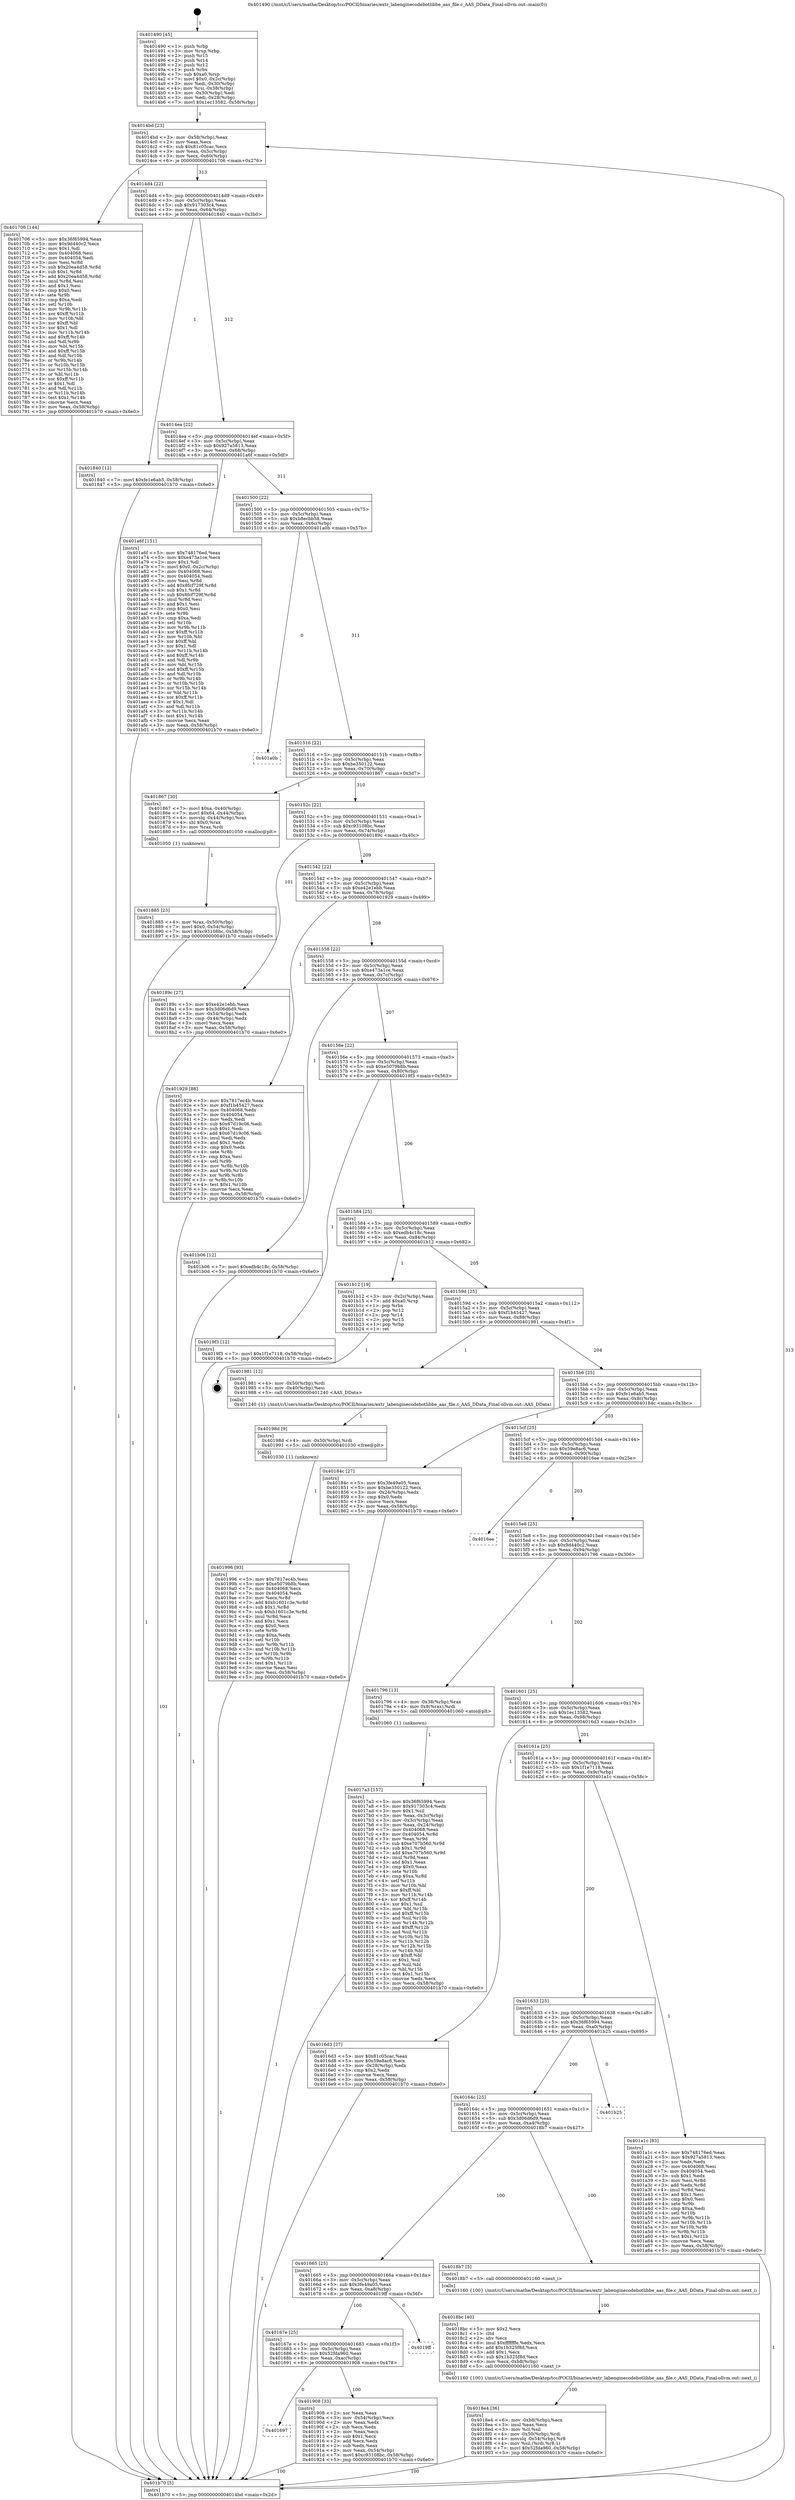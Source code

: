 digraph "0x401490" {
  label = "0x401490 (/mnt/c/Users/mathe/Desktop/tcc/POCII/binaries/extr_labenginecodebotlibbe_aas_file.c_AAS_DData_Final-ollvm.out::main(0))"
  labelloc = "t"
  node[shape=record]

  Entry [label="",width=0.3,height=0.3,shape=circle,fillcolor=black,style=filled]
  "0x4014bd" [label="{
     0x4014bd [23]\l
     | [instrs]\l
     &nbsp;&nbsp;0x4014bd \<+3\>: mov -0x58(%rbp),%eax\l
     &nbsp;&nbsp;0x4014c0 \<+2\>: mov %eax,%ecx\l
     &nbsp;&nbsp;0x4014c2 \<+6\>: sub $0x81c05cac,%ecx\l
     &nbsp;&nbsp;0x4014c8 \<+3\>: mov %eax,-0x5c(%rbp)\l
     &nbsp;&nbsp;0x4014cb \<+3\>: mov %ecx,-0x60(%rbp)\l
     &nbsp;&nbsp;0x4014ce \<+6\>: je 0000000000401706 \<main+0x276\>\l
  }"]
  "0x401706" [label="{
     0x401706 [144]\l
     | [instrs]\l
     &nbsp;&nbsp;0x401706 \<+5\>: mov $0x36f65994,%eax\l
     &nbsp;&nbsp;0x40170b \<+5\>: mov $0x9d440c2,%ecx\l
     &nbsp;&nbsp;0x401710 \<+2\>: mov $0x1,%dl\l
     &nbsp;&nbsp;0x401712 \<+7\>: mov 0x404068,%esi\l
     &nbsp;&nbsp;0x401719 \<+7\>: mov 0x404054,%edi\l
     &nbsp;&nbsp;0x401720 \<+3\>: mov %esi,%r8d\l
     &nbsp;&nbsp;0x401723 \<+7\>: sub $0x20ea4d58,%r8d\l
     &nbsp;&nbsp;0x40172a \<+4\>: sub $0x1,%r8d\l
     &nbsp;&nbsp;0x40172e \<+7\>: add $0x20ea4d58,%r8d\l
     &nbsp;&nbsp;0x401735 \<+4\>: imul %r8d,%esi\l
     &nbsp;&nbsp;0x401739 \<+3\>: and $0x1,%esi\l
     &nbsp;&nbsp;0x40173c \<+3\>: cmp $0x0,%esi\l
     &nbsp;&nbsp;0x40173f \<+4\>: sete %r9b\l
     &nbsp;&nbsp;0x401743 \<+3\>: cmp $0xa,%edi\l
     &nbsp;&nbsp;0x401746 \<+4\>: setl %r10b\l
     &nbsp;&nbsp;0x40174a \<+3\>: mov %r9b,%r11b\l
     &nbsp;&nbsp;0x40174d \<+4\>: xor $0xff,%r11b\l
     &nbsp;&nbsp;0x401751 \<+3\>: mov %r10b,%bl\l
     &nbsp;&nbsp;0x401754 \<+3\>: xor $0xff,%bl\l
     &nbsp;&nbsp;0x401757 \<+3\>: xor $0x1,%dl\l
     &nbsp;&nbsp;0x40175a \<+3\>: mov %r11b,%r14b\l
     &nbsp;&nbsp;0x40175d \<+4\>: and $0xff,%r14b\l
     &nbsp;&nbsp;0x401761 \<+3\>: and %dl,%r9b\l
     &nbsp;&nbsp;0x401764 \<+3\>: mov %bl,%r15b\l
     &nbsp;&nbsp;0x401767 \<+4\>: and $0xff,%r15b\l
     &nbsp;&nbsp;0x40176b \<+3\>: and %dl,%r10b\l
     &nbsp;&nbsp;0x40176e \<+3\>: or %r9b,%r14b\l
     &nbsp;&nbsp;0x401771 \<+3\>: or %r10b,%r15b\l
     &nbsp;&nbsp;0x401774 \<+3\>: xor %r15b,%r14b\l
     &nbsp;&nbsp;0x401777 \<+3\>: or %bl,%r11b\l
     &nbsp;&nbsp;0x40177a \<+4\>: xor $0xff,%r11b\l
     &nbsp;&nbsp;0x40177e \<+3\>: or $0x1,%dl\l
     &nbsp;&nbsp;0x401781 \<+3\>: and %dl,%r11b\l
     &nbsp;&nbsp;0x401784 \<+3\>: or %r11b,%r14b\l
     &nbsp;&nbsp;0x401787 \<+4\>: test $0x1,%r14b\l
     &nbsp;&nbsp;0x40178b \<+3\>: cmovne %ecx,%eax\l
     &nbsp;&nbsp;0x40178e \<+3\>: mov %eax,-0x58(%rbp)\l
     &nbsp;&nbsp;0x401791 \<+5\>: jmp 0000000000401b70 \<main+0x6e0\>\l
  }"]
  "0x4014d4" [label="{
     0x4014d4 [22]\l
     | [instrs]\l
     &nbsp;&nbsp;0x4014d4 \<+5\>: jmp 00000000004014d9 \<main+0x49\>\l
     &nbsp;&nbsp;0x4014d9 \<+3\>: mov -0x5c(%rbp),%eax\l
     &nbsp;&nbsp;0x4014dc \<+5\>: sub $0x917303c4,%eax\l
     &nbsp;&nbsp;0x4014e1 \<+3\>: mov %eax,-0x64(%rbp)\l
     &nbsp;&nbsp;0x4014e4 \<+6\>: je 0000000000401840 \<main+0x3b0\>\l
  }"]
  Exit [label="",width=0.3,height=0.3,shape=circle,fillcolor=black,style=filled,peripheries=2]
  "0x401840" [label="{
     0x401840 [12]\l
     | [instrs]\l
     &nbsp;&nbsp;0x401840 \<+7\>: movl $0xfe1e6ab5,-0x58(%rbp)\l
     &nbsp;&nbsp;0x401847 \<+5\>: jmp 0000000000401b70 \<main+0x6e0\>\l
  }"]
  "0x4014ea" [label="{
     0x4014ea [22]\l
     | [instrs]\l
     &nbsp;&nbsp;0x4014ea \<+5\>: jmp 00000000004014ef \<main+0x5f\>\l
     &nbsp;&nbsp;0x4014ef \<+3\>: mov -0x5c(%rbp),%eax\l
     &nbsp;&nbsp;0x4014f2 \<+5\>: sub $0x927a5813,%eax\l
     &nbsp;&nbsp;0x4014f7 \<+3\>: mov %eax,-0x68(%rbp)\l
     &nbsp;&nbsp;0x4014fa \<+6\>: je 0000000000401a6f \<main+0x5df\>\l
  }"]
  "0x401996" [label="{
     0x401996 [93]\l
     | [instrs]\l
     &nbsp;&nbsp;0x401996 \<+5\>: mov $0x7817ec4b,%esi\l
     &nbsp;&nbsp;0x40199b \<+5\>: mov $0xe5079b8b,%eax\l
     &nbsp;&nbsp;0x4019a0 \<+7\>: mov 0x404068,%ecx\l
     &nbsp;&nbsp;0x4019a7 \<+7\>: mov 0x404054,%edx\l
     &nbsp;&nbsp;0x4019ae \<+3\>: mov %ecx,%r8d\l
     &nbsp;&nbsp;0x4019b1 \<+7\>: add $0xb1601c3e,%r8d\l
     &nbsp;&nbsp;0x4019b8 \<+4\>: sub $0x1,%r8d\l
     &nbsp;&nbsp;0x4019bc \<+7\>: sub $0xb1601c3e,%r8d\l
     &nbsp;&nbsp;0x4019c3 \<+4\>: imul %r8d,%ecx\l
     &nbsp;&nbsp;0x4019c7 \<+3\>: and $0x1,%ecx\l
     &nbsp;&nbsp;0x4019ca \<+3\>: cmp $0x0,%ecx\l
     &nbsp;&nbsp;0x4019cd \<+4\>: sete %r9b\l
     &nbsp;&nbsp;0x4019d1 \<+3\>: cmp $0xa,%edx\l
     &nbsp;&nbsp;0x4019d4 \<+4\>: setl %r10b\l
     &nbsp;&nbsp;0x4019d8 \<+3\>: mov %r9b,%r11b\l
     &nbsp;&nbsp;0x4019db \<+3\>: and %r10b,%r11b\l
     &nbsp;&nbsp;0x4019de \<+3\>: xor %r10b,%r9b\l
     &nbsp;&nbsp;0x4019e1 \<+3\>: or %r9b,%r11b\l
     &nbsp;&nbsp;0x4019e4 \<+4\>: test $0x1,%r11b\l
     &nbsp;&nbsp;0x4019e8 \<+3\>: cmovne %eax,%esi\l
     &nbsp;&nbsp;0x4019eb \<+3\>: mov %esi,-0x58(%rbp)\l
     &nbsp;&nbsp;0x4019ee \<+5\>: jmp 0000000000401b70 \<main+0x6e0\>\l
  }"]
  "0x401a6f" [label="{
     0x401a6f [151]\l
     | [instrs]\l
     &nbsp;&nbsp;0x401a6f \<+5\>: mov $0x748176ed,%eax\l
     &nbsp;&nbsp;0x401a74 \<+5\>: mov $0xe473a1ce,%ecx\l
     &nbsp;&nbsp;0x401a79 \<+2\>: mov $0x1,%dl\l
     &nbsp;&nbsp;0x401a7b \<+7\>: movl $0x0,-0x2c(%rbp)\l
     &nbsp;&nbsp;0x401a82 \<+7\>: mov 0x404068,%esi\l
     &nbsp;&nbsp;0x401a89 \<+7\>: mov 0x404054,%edi\l
     &nbsp;&nbsp;0x401a90 \<+3\>: mov %esi,%r8d\l
     &nbsp;&nbsp;0x401a93 \<+7\>: add $0x8fcf729f,%r8d\l
     &nbsp;&nbsp;0x401a9a \<+4\>: sub $0x1,%r8d\l
     &nbsp;&nbsp;0x401a9e \<+7\>: sub $0x8fcf729f,%r8d\l
     &nbsp;&nbsp;0x401aa5 \<+4\>: imul %r8d,%esi\l
     &nbsp;&nbsp;0x401aa9 \<+3\>: and $0x1,%esi\l
     &nbsp;&nbsp;0x401aac \<+3\>: cmp $0x0,%esi\l
     &nbsp;&nbsp;0x401aaf \<+4\>: sete %r9b\l
     &nbsp;&nbsp;0x401ab3 \<+3\>: cmp $0xa,%edi\l
     &nbsp;&nbsp;0x401ab6 \<+4\>: setl %r10b\l
     &nbsp;&nbsp;0x401aba \<+3\>: mov %r9b,%r11b\l
     &nbsp;&nbsp;0x401abd \<+4\>: xor $0xff,%r11b\l
     &nbsp;&nbsp;0x401ac1 \<+3\>: mov %r10b,%bl\l
     &nbsp;&nbsp;0x401ac4 \<+3\>: xor $0xff,%bl\l
     &nbsp;&nbsp;0x401ac7 \<+3\>: xor $0x1,%dl\l
     &nbsp;&nbsp;0x401aca \<+3\>: mov %r11b,%r14b\l
     &nbsp;&nbsp;0x401acd \<+4\>: and $0xff,%r14b\l
     &nbsp;&nbsp;0x401ad1 \<+3\>: and %dl,%r9b\l
     &nbsp;&nbsp;0x401ad4 \<+3\>: mov %bl,%r15b\l
     &nbsp;&nbsp;0x401ad7 \<+4\>: and $0xff,%r15b\l
     &nbsp;&nbsp;0x401adb \<+3\>: and %dl,%r10b\l
     &nbsp;&nbsp;0x401ade \<+3\>: or %r9b,%r14b\l
     &nbsp;&nbsp;0x401ae1 \<+3\>: or %r10b,%r15b\l
     &nbsp;&nbsp;0x401ae4 \<+3\>: xor %r15b,%r14b\l
     &nbsp;&nbsp;0x401ae7 \<+3\>: or %bl,%r11b\l
     &nbsp;&nbsp;0x401aea \<+4\>: xor $0xff,%r11b\l
     &nbsp;&nbsp;0x401aee \<+3\>: or $0x1,%dl\l
     &nbsp;&nbsp;0x401af1 \<+3\>: and %dl,%r11b\l
     &nbsp;&nbsp;0x401af4 \<+3\>: or %r11b,%r14b\l
     &nbsp;&nbsp;0x401af7 \<+4\>: test $0x1,%r14b\l
     &nbsp;&nbsp;0x401afb \<+3\>: cmovne %ecx,%eax\l
     &nbsp;&nbsp;0x401afe \<+3\>: mov %eax,-0x58(%rbp)\l
     &nbsp;&nbsp;0x401b01 \<+5\>: jmp 0000000000401b70 \<main+0x6e0\>\l
  }"]
  "0x401500" [label="{
     0x401500 [22]\l
     | [instrs]\l
     &nbsp;&nbsp;0x401500 \<+5\>: jmp 0000000000401505 \<main+0x75\>\l
     &nbsp;&nbsp;0x401505 \<+3\>: mov -0x5c(%rbp),%eax\l
     &nbsp;&nbsp;0x401508 \<+5\>: sub $0xb8ecbb58,%eax\l
     &nbsp;&nbsp;0x40150d \<+3\>: mov %eax,-0x6c(%rbp)\l
     &nbsp;&nbsp;0x401510 \<+6\>: je 0000000000401a0b \<main+0x57b\>\l
  }"]
  "0x40198d" [label="{
     0x40198d [9]\l
     | [instrs]\l
     &nbsp;&nbsp;0x40198d \<+4\>: mov -0x50(%rbp),%rdi\l
     &nbsp;&nbsp;0x401991 \<+5\>: call 0000000000401030 \<free@plt\>\l
     | [calls]\l
     &nbsp;&nbsp;0x401030 \{1\} (unknown)\l
  }"]
  "0x401a0b" [label="{
     0x401a0b\l
  }", style=dashed]
  "0x401516" [label="{
     0x401516 [22]\l
     | [instrs]\l
     &nbsp;&nbsp;0x401516 \<+5\>: jmp 000000000040151b \<main+0x8b\>\l
     &nbsp;&nbsp;0x40151b \<+3\>: mov -0x5c(%rbp),%eax\l
     &nbsp;&nbsp;0x40151e \<+5\>: sub $0xbe350122,%eax\l
     &nbsp;&nbsp;0x401523 \<+3\>: mov %eax,-0x70(%rbp)\l
     &nbsp;&nbsp;0x401526 \<+6\>: je 0000000000401867 \<main+0x3d7\>\l
  }"]
  "0x401697" [label="{
     0x401697\l
  }", style=dashed]
  "0x401867" [label="{
     0x401867 [30]\l
     | [instrs]\l
     &nbsp;&nbsp;0x401867 \<+7\>: movl $0xa,-0x40(%rbp)\l
     &nbsp;&nbsp;0x40186e \<+7\>: movl $0x64,-0x44(%rbp)\l
     &nbsp;&nbsp;0x401875 \<+4\>: movslq -0x44(%rbp),%rax\l
     &nbsp;&nbsp;0x401879 \<+4\>: shl $0x0,%rax\l
     &nbsp;&nbsp;0x40187d \<+3\>: mov %rax,%rdi\l
     &nbsp;&nbsp;0x401880 \<+5\>: call 0000000000401050 \<malloc@plt\>\l
     | [calls]\l
     &nbsp;&nbsp;0x401050 \{1\} (unknown)\l
  }"]
  "0x40152c" [label="{
     0x40152c [22]\l
     | [instrs]\l
     &nbsp;&nbsp;0x40152c \<+5\>: jmp 0000000000401531 \<main+0xa1\>\l
     &nbsp;&nbsp;0x401531 \<+3\>: mov -0x5c(%rbp),%eax\l
     &nbsp;&nbsp;0x401534 \<+5\>: sub $0xc93108bc,%eax\l
     &nbsp;&nbsp;0x401539 \<+3\>: mov %eax,-0x74(%rbp)\l
     &nbsp;&nbsp;0x40153c \<+6\>: je 000000000040189c \<main+0x40c\>\l
  }"]
  "0x401908" [label="{
     0x401908 [33]\l
     | [instrs]\l
     &nbsp;&nbsp;0x401908 \<+2\>: xor %eax,%eax\l
     &nbsp;&nbsp;0x40190a \<+3\>: mov -0x54(%rbp),%ecx\l
     &nbsp;&nbsp;0x40190d \<+2\>: mov %eax,%edx\l
     &nbsp;&nbsp;0x40190f \<+2\>: sub %ecx,%edx\l
     &nbsp;&nbsp;0x401911 \<+2\>: mov %eax,%ecx\l
     &nbsp;&nbsp;0x401913 \<+3\>: sub $0x1,%ecx\l
     &nbsp;&nbsp;0x401916 \<+2\>: add %ecx,%edx\l
     &nbsp;&nbsp;0x401918 \<+2\>: sub %edx,%eax\l
     &nbsp;&nbsp;0x40191a \<+3\>: mov %eax,-0x54(%rbp)\l
     &nbsp;&nbsp;0x40191d \<+7\>: movl $0xc93108bc,-0x58(%rbp)\l
     &nbsp;&nbsp;0x401924 \<+5\>: jmp 0000000000401b70 \<main+0x6e0\>\l
  }"]
  "0x40189c" [label="{
     0x40189c [27]\l
     | [instrs]\l
     &nbsp;&nbsp;0x40189c \<+5\>: mov $0xe42e1ebb,%eax\l
     &nbsp;&nbsp;0x4018a1 \<+5\>: mov $0x3d06d6d9,%ecx\l
     &nbsp;&nbsp;0x4018a6 \<+3\>: mov -0x54(%rbp),%edx\l
     &nbsp;&nbsp;0x4018a9 \<+3\>: cmp -0x44(%rbp),%edx\l
     &nbsp;&nbsp;0x4018ac \<+3\>: cmovl %ecx,%eax\l
     &nbsp;&nbsp;0x4018af \<+3\>: mov %eax,-0x58(%rbp)\l
     &nbsp;&nbsp;0x4018b2 \<+5\>: jmp 0000000000401b70 \<main+0x6e0\>\l
  }"]
  "0x401542" [label="{
     0x401542 [22]\l
     | [instrs]\l
     &nbsp;&nbsp;0x401542 \<+5\>: jmp 0000000000401547 \<main+0xb7\>\l
     &nbsp;&nbsp;0x401547 \<+3\>: mov -0x5c(%rbp),%eax\l
     &nbsp;&nbsp;0x40154a \<+5\>: sub $0xe42e1ebb,%eax\l
     &nbsp;&nbsp;0x40154f \<+3\>: mov %eax,-0x78(%rbp)\l
     &nbsp;&nbsp;0x401552 \<+6\>: je 0000000000401929 \<main+0x499\>\l
  }"]
  "0x40167e" [label="{
     0x40167e [25]\l
     | [instrs]\l
     &nbsp;&nbsp;0x40167e \<+5\>: jmp 0000000000401683 \<main+0x1f3\>\l
     &nbsp;&nbsp;0x401683 \<+3\>: mov -0x5c(%rbp),%eax\l
     &nbsp;&nbsp;0x401686 \<+5\>: sub $0x52fda960,%eax\l
     &nbsp;&nbsp;0x40168b \<+6\>: mov %eax,-0xac(%rbp)\l
     &nbsp;&nbsp;0x401691 \<+6\>: je 0000000000401908 \<main+0x478\>\l
  }"]
  "0x401929" [label="{
     0x401929 [88]\l
     | [instrs]\l
     &nbsp;&nbsp;0x401929 \<+5\>: mov $0x7817ec4b,%eax\l
     &nbsp;&nbsp;0x40192e \<+5\>: mov $0xf1b45427,%ecx\l
     &nbsp;&nbsp;0x401933 \<+7\>: mov 0x404068,%edx\l
     &nbsp;&nbsp;0x40193a \<+7\>: mov 0x404054,%esi\l
     &nbsp;&nbsp;0x401941 \<+2\>: mov %edx,%edi\l
     &nbsp;&nbsp;0x401943 \<+6\>: sub $0x67d19c06,%edi\l
     &nbsp;&nbsp;0x401949 \<+3\>: sub $0x1,%edi\l
     &nbsp;&nbsp;0x40194c \<+6\>: add $0x67d19c06,%edi\l
     &nbsp;&nbsp;0x401952 \<+3\>: imul %edi,%edx\l
     &nbsp;&nbsp;0x401955 \<+3\>: and $0x1,%edx\l
     &nbsp;&nbsp;0x401958 \<+3\>: cmp $0x0,%edx\l
     &nbsp;&nbsp;0x40195b \<+4\>: sete %r8b\l
     &nbsp;&nbsp;0x40195f \<+3\>: cmp $0xa,%esi\l
     &nbsp;&nbsp;0x401962 \<+4\>: setl %r9b\l
     &nbsp;&nbsp;0x401966 \<+3\>: mov %r8b,%r10b\l
     &nbsp;&nbsp;0x401969 \<+3\>: and %r9b,%r10b\l
     &nbsp;&nbsp;0x40196c \<+3\>: xor %r9b,%r8b\l
     &nbsp;&nbsp;0x40196f \<+3\>: or %r8b,%r10b\l
     &nbsp;&nbsp;0x401972 \<+4\>: test $0x1,%r10b\l
     &nbsp;&nbsp;0x401976 \<+3\>: cmovne %ecx,%eax\l
     &nbsp;&nbsp;0x401979 \<+3\>: mov %eax,-0x58(%rbp)\l
     &nbsp;&nbsp;0x40197c \<+5\>: jmp 0000000000401b70 \<main+0x6e0\>\l
  }"]
  "0x401558" [label="{
     0x401558 [22]\l
     | [instrs]\l
     &nbsp;&nbsp;0x401558 \<+5\>: jmp 000000000040155d \<main+0xcd\>\l
     &nbsp;&nbsp;0x40155d \<+3\>: mov -0x5c(%rbp),%eax\l
     &nbsp;&nbsp;0x401560 \<+5\>: sub $0xe473a1ce,%eax\l
     &nbsp;&nbsp;0x401565 \<+3\>: mov %eax,-0x7c(%rbp)\l
     &nbsp;&nbsp;0x401568 \<+6\>: je 0000000000401b06 \<main+0x676\>\l
  }"]
  "0x4019ff" [label="{
     0x4019ff\l
  }", style=dashed]
  "0x401b06" [label="{
     0x401b06 [12]\l
     | [instrs]\l
     &nbsp;&nbsp;0x401b06 \<+7\>: movl $0xedb4c18c,-0x58(%rbp)\l
     &nbsp;&nbsp;0x401b0d \<+5\>: jmp 0000000000401b70 \<main+0x6e0\>\l
  }"]
  "0x40156e" [label="{
     0x40156e [22]\l
     | [instrs]\l
     &nbsp;&nbsp;0x40156e \<+5\>: jmp 0000000000401573 \<main+0xe3\>\l
     &nbsp;&nbsp;0x401573 \<+3\>: mov -0x5c(%rbp),%eax\l
     &nbsp;&nbsp;0x401576 \<+5\>: sub $0xe5079b8b,%eax\l
     &nbsp;&nbsp;0x40157b \<+3\>: mov %eax,-0x80(%rbp)\l
     &nbsp;&nbsp;0x40157e \<+6\>: je 00000000004019f3 \<main+0x563\>\l
  }"]
  "0x4018e4" [label="{
     0x4018e4 [36]\l
     | [instrs]\l
     &nbsp;&nbsp;0x4018e4 \<+6\>: mov -0xb8(%rbp),%ecx\l
     &nbsp;&nbsp;0x4018ea \<+3\>: imul %eax,%ecx\l
     &nbsp;&nbsp;0x4018ed \<+3\>: mov %cl,%sil\l
     &nbsp;&nbsp;0x4018f0 \<+4\>: mov -0x50(%rbp),%rdi\l
     &nbsp;&nbsp;0x4018f4 \<+4\>: movslq -0x54(%rbp),%r8\l
     &nbsp;&nbsp;0x4018f8 \<+4\>: mov %sil,(%rdi,%r8,1)\l
     &nbsp;&nbsp;0x4018fc \<+7\>: movl $0x52fda960,-0x58(%rbp)\l
     &nbsp;&nbsp;0x401903 \<+5\>: jmp 0000000000401b70 \<main+0x6e0\>\l
  }"]
  "0x4019f3" [label="{
     0x4019f3 [12]\l
     | [instrs]\l
     &nbsp;&nbsp;0x4019f3 \<+7\>: movl $0x1f1e7118,-0x58(%rbp)\l
     &nbsp;&nbsp;0x4019fa \<+5\>: jmp 0000000000401b70 \<main+0x6e0\>\l
  }"]
  "0x401584" [label="{
     0x401584 [25]\l
     | [instrs]\l
     &nbsp;&nbsp;0x401584 \<+5\>: jmp 0000000000401589 \<main+0xf9\>\l
     &nbsp;&nbsp;0x401589 \<+3\>: mov -0x5c(%rbp),%eax\l
     &nbsp;&nbsp;0x40158c \<+5\>: sub $0xedb4c18c,%eax\l
     &nbsp;&nbsp;0x401591 \<+6\>: mov %eax,-0x84(%rbp)\l
     &nbsp;&nbsp;0x401597 \<+6\>: je 0000000000401b12 \<main+0x682\>\l
  }"]
  "0x4018bc" [label="{
     0x4018bc [40]\l
     | [instrs]\l
     &nbsp;&nbsp;0x4018bc \<+5\>: mov $0x2,%ecx\l
     &nbsp;&nbsp;0x4018c1 \<+1\>: cltd\l
     &nbsp;&nbsp;0x4018c2 \<+2\>: idiv %ecx\l
     &nbsp;&nbsp;0x4018c4 \<+6\>: imul $0xfffffffe,%edx,%ecx\l
     &nbsp;&nbsp;0x4018ca \<+6\>: add $0x1b325f8d,%ecx\l
     &nbsp;&nbsp;0x4018d0 \<+3\>: add $0x1,%ecx\l
     &nbsp;&nbsp;0x4018d3 \<+6\>: sub $0x1b325f8d,%ecx\l
     &nbsp;&nbsp;0x4018d9 \<+6\>: mov %ecx,-0xb8(%rbp)\l
     &nbsp;&nbsp;0x4018df \<+5\>: call 0000000000401160 \<next_i\>\l
     | [calls]\l
     &nbsp;&nbsp;0x401160 \{100\} (/mnt/c/Users/mathe/Desktop/tcc/POCII/binaries/extr_labenginecodebotlibbe_aas_file.c_AAS_DData_Final-ollvm.out::next_i)\l
  }"]
  "0x401b12" [label="{
     0x401b12 [19]\l
     | [instrs]\l
     &nbsp;&nbsp;0x401b12 \<+3\>: mov -0x2c(%rbp),%eax\l
     &nbsp;&nbsp;0x401b15 \<+7\>: add $0xa0,%rsp\l
     &nbsp;&nbsp;0x401b1c \<+1\>: pop %rbx\l
     &nbsp;&nbsp;0x401b1d \<+2\>: pop %r12\l
     &nbsp;&nbsp;0x401b1f \<+2\>: pop %r14\l
     &nbsp;&nbsp;0x401b21 \<+2\>: pop %r15\l
     &nbsp;&nbsp;0x401b23 \<+1\>: pop %rbp\l
     &nbsp;&nbsp;0x401b24 \<+1\>: ret\l
  }"]
  "0x40159d" [label="{
     0x40159d [25]\l
     | [instrs]\l
     &nbsp;&nbsp;0x40159d \<+5\>: jmp 00000000004015a2 \<main+0x112\>\l
     &nbsp;&nbsp;0x4015a2 \<+3\>: mov -0x5c(%rbp),%eax\l
     &nbsp;&nbsp;0x4015a5 \<+5\>: sub $0xf1b45427,%eax\l
     &nbsp;&nbsp;0x4015aa \<+6\>: mov %eax,-0x88(%rbp)\l
     &nbsp;&nbsp;0x4015b0 \<+6\>: je 0000000000401981 \<main+0x4f1\>\l
  }"]
  "0x401665" [label="{
     0x401665 [25]\l
     | [instrs]\l
     &nbsp;&nbsp;0x401665 \<+5\>: jmp 000000000040166a \<main+0x1da\>\l
     &nbsp;&nbsp;0x40166a \<+3\>: mov -0x5c(%rbp),%eax\l
     &nbsp;&nbsp;0x40166d \<+5\>: sub $0x3fe49a05,%eax\l
     &nbsp;&nbsp;0x401672 \<+6\>: mov %eax,-0xa8(%rbp)\l
     &nbsp;&nbsp;0x401678 \<+6\>: je 00000000004019ff \<main+0x56f\>\l
  }"]
  "0x401981" [label="{
     0x401981 [12]\l
     | [instrs]\l
     &nbsp;&nbsp;0x401981 \<+4\>: mov -0x50(%rbp),%rdi\l
     &nbsp;&nbsp;0x401985 \<+3\>: mov -0x40(%rbp),%esi\l
     &nbsp;&nbsp;0x401988 \<+5\>: call 0000000000401240 \<AAS_DData\>\l
     | [calls]\l
     &nbsp;&nbsp;0x401240 \{1\} (/mnt/c/Users/mathe/Desktop/tcc/POCII/binaries/extr_labenginecodebotlibbe_aas_file.c_AAS_DData_Final-ollvm.out::AAS_DData)\l
  }"]
  "0x4015b6" [label="{
     0x4015b6 [25]\l
     | [instrs]\l
     &nbsp;&nbsp;0x4015b6 \<+5\>: jmp 00000000004015bb \<main+0x12b\>\l
     &nbsp;&nbsp;0x4015bb \<+3\>: mov -0x5c(%rbp),%eax\l
     &nbsp;&nbsp;0x4015be \<+5\>: sub $0xfe1e6ab5,%eax\l
     &nbsp;&nbsp;0x4015c3 \<+6\>: mov %eax,-0x8c(%rbp)\l
     &nbsp;&nbsp;0x4015c9 \<+6\>: je 000000000040184c \<main+0x3bc\>\l
  }"]
  "0x4018b7" [label="{
     0x4018b7 [5]\l
     | [instrs]\l
     &nbsp;&nbsp;0x4018b7 \<+5\>: call 0000000000401160 \<next_i\>\l
     | [calls]\l
     &nbsp;&nbsp;0x401160 \{100\} (/mnt/c/Users/mathe/Desktop/tcc/POCII/binaries/extr_labenginecodebotlibbe_aas_file.c_AAS_DData_Final-ollvm.out::next_i)\l
  }"]
  "0x40184c" [label="{
     0x40184c [27]\l
     | [instrs]\l
     &nbsp;&nbsp;0x40184c \<+5\>: mov $0x3fe49a05,%eax\l
     &nbsp;&nbsp;0x401851 \<+5\>: mov $0xbe350122,%ecx\l
     &nbsp;&nbsp;0x401856 \<+3\>: mov -0x24(%rbp),%edx\l
     &nbsp;&nbsp;0x401859 \<+3\>: cmp $0x0,%edx\l
     &nbsp;&nbsp;0x40185c \<+3\>: cmove %ecx,%eax\l
     &nbsp;&nbsp;0x40185f \<+3\>: mov %eax,-0x58(%rbp)\l
     &nbsp;&nbsp;0x401862 \<+5\>: jmp 0000000000401b70 \<main+0x6e0\>\l
  }"]
  "0x4015cf" [label="{
     0x4015cf [25]\l
     | [instrs]\l
     &nbsp;&nbsp;0x4015cf \<+5\>: jmp 00000000004015d4 \<main+0x144\>\l
     &nbsp;&nbsp;0x4015d4 \<+3\>: mov -0x5c(%rbp),%eax\l
     &nbsp;&nbsp;0x4015d7 \<+5\>: sub $0x59e8ac6,%eax\l
     &nbsp;&nbsp;0x4015dc \<+6\>: mov %eax,-0x90(%rbp)\l
     &nbsp;&nbsp;0x4015e2 \<+6\>: je 00000000004016ee \<main+0x25e\>\l
  }"]
  "0x40164c" [label="{
     0x40164c [25]\l
     | [instrs]\l
     &nbsp;&nbsp;0x40164c \<+5\>: jmp 0000000000401651 \<main+0x1c1\>\l
     &nbsp;&nbsp;0x401651 \<+3\>: mov -0x5c(%rbp),%eax\l
     &nbsp;&nbsp;0x401654 \<+5\>: sub $0x3d06d6d9,%eax\l
     &nbsp;&nbsp;0x401659 \<+6\>: mov %eax,-0xa4(%rbp)\l
     &nbsp;&nbsp;0x40165f \<+6\>: je 00000000004018b7 \<main+0x427\>\l
  }"]
  "0x4016ee" [label="{
     0x4016ee\l
  }", style=dashed]
  "0x4015e8" [label="{
     0x4015e8 [25]\l
     | [instrs]\l
     &nbsp;&nbsp;0x4015e8 \<+5\>: jmp 00000000004015ed \<main+0x15d\>\l
     &nbsp;&nbsp;0x4015ed \<+3\>: mov -0x5c(%rbp),%eax\l
     &nbsp;&nbsp;0x4015f0 \<+5\>: sub $0x9d440c2,%eax\l
     &nbsp;&nbsp;0x4015f5 \<+6\>: mov %eax,-0x94(%rbp)\l
     &nbsp;&nbsp;0x4015fb \<+6\>: je 0000000000401796 \<main+0x306\>\l
  }"]
  "0x401b25" [label="{
     0x401b25\l
  }", style=dashed]
  "0x401796" [label="{
     0x401796 [13]\l
     | [instrs]\l
     &nbsp;&nbsp;0x401796 \<+4\>: mov -0x38(%rbp),%rax\l
     &nbsp;&nbsp;0x40179a \<+4\>: mov 0x8(%rax),%rdi\l
     &nbsp;&nbsp;0x40179e \<+5\>: call 0000000000401060 \<atoi@plt\>\l
     | [calls]\l
     &nbsp;&nbsp;0x401060 \{1\} (unknown)\l
  }"]
  "0x401601" [label="{
     0x401601 [25]\l
     | [instrs]\l
     &nbsp;&nbsp;0x401601 \<+5\>: jmp 0000000000401606 \<main+0x176\>\l
     &nbsp;&nbsp;0x401606 \<+3\>: mov -0x5c(%rbp),%eax\l
     &nbsp;&nbsp;0x401609 \<+5\>: sub $0x1ec13582,%eax\l
     &nbsp;&nbsp;0x40160e \<+6\>: mov %eax,-0x98(%rbp)\l
     &nbsp;&nbsp;0x401614 \<+6\>: je 00000000004016d3 \<main+0x243\>\l
  }"]
  "0x401633" [label="{
     0x401633 [25]\l
     | [instrs]\l
     &nbsp;&nbsp;0x401633 \<+5\>: jmp 0000000000401638 \<main+0x1a8\>\l
     &nbsp;&nbsp;0x401638 \<+3\>: mov -0x5c(%rbp),%eax\l
     &nbsp;&nbsp;0x40163b \<+5\>: sub $0x36f65994,%eax\l
     &nbsp;&nbsp;0x401640 \<+6\>: mov %eax,-0xa0(%rbp)\l
     &nbsp;&nbsp;0x401646 \<+6\>: je 0000000000401b25 \<main+0x695\>\l
  }"]
  "0x4016d3" [label="{
     0x4016d3 [27]\l
     | [instrs]\l
     &nbsp;&nbsp;0x4016d3 \<+5\>: mov $0x81c05cac,%eax\l
     &nbsp;&nbsp;0x4016d8 \<+5\>: mov $0x59e8ac6,%ecx\l
     &nbsp;&nbsp;0x4016dd \<+3\>: mov -0x28(%rbp),%edx\l
     &nbsp;&nbsp;0x4016e0 \<+3\>: cmp $0x2,%edx\l
     &nbsp;&nbsp;0x4016e3 \<+3\>: cmovne %ecx,%eax\l
     &nbsp;&nbsp;0x4016e6 \<+3\>: mov %eax,-0x58(%rbp)\l
     &nbsp;&nbsp;0x4016e9 \<+5\>: jmp 0000000000401b70 \<main+0x6e0\>\l
  }"]
  "0x40161a" [label="{
     0x40161a [25]\l
     | [instrs]\l
     &nbsp;&nbsp;0x40161a \<+5\>: jmp 000000000040161f \<main+0x18f\>\l
     &nbsp;&nbsp;0x40161f \<+3\>: mov -0x5c(%rbp),%eax\l
     &nbsp;&nbsp;0x401622 \<+5\>: sub $0x1f1e7118,%eax\l
     &nbsp;&nbsp;0x401627 \<+6\>: mov %eax,-0x9c(%rbp)\l
     &nbsp;&nbsp;0x40162d \<+6\>: je 0000000000401a1c \<main+0x58c\>\l
  }"]
  "0x401b70" [label="{
     0x401b70 [5]\l
     | [instrs]\l
     &nbsp;&nbsp;0x401b70 \<+5\>: jmp 00000000004014bd \<main+0x2d\>\l
  }"]
  "0x401490" [label="{
     0x401490 [45]\l
     | [instrs]\l
     &nbsp;&nbsp;0x401490 \<+1\>: push %rbp\l
     &nbsp;&nbsp;0x401491 \<+3\>: mov %rsp,%rbp\l
     &nbsp;&nbsp;0x401494 \<+2\>: push %r15\l
     &nbsp;&nbsp;0x401496 \<+2\>: push %r14\l
     &nbsp;&nbsp;0x401498 \<+2\>: push %r12\l
     &nbsp;&nbsp;0x40149a \<+1\>: push %rbx\l
     &nbsp;&nbsp;0x40149b \<+7\>: sub $0xa0,%rsp\l
     &nbsp;&nbsp;0x4014a2 \<+7\>: movl $0x0,-0x2c(%rbp)\l
     &nbsp;&nbsp;0x4014a9 \<+3\>: mov %edi,-0x30(%rbp)\l
     &nbsp;&nbsp;0x4014ac \<+4\>: mov %rsi,-0x38(%rbp)\l
     &nbsp;&nbsp;0x4014b0 \<+3\>: mov -0x30(%rbp),%edi\l
     &nbsp;&nbsp;0x4014b3 \<+3\>: mov %edi,-0x28(%rbp)\l
     &nbsp;&nbsp;0x4014b6 \<+7\>: movl $0x1ec13582,-0x58(%rbp)\l
  }"]
  "0x4017a3" [label="{
     0x4017a3 [157]\l
     | [instrs]\l
     &nbsp;&nbsp;0x4017a3 \<+5\>: mov $0x36f65994,%ecx\l
     &nbsp;&nbsp;0x4017a8 \<+5\>: mov $0x917303c4,%edx\l
     &nbsp;&nbsp;0x4017ad \<+3\>: mov $0x1,%sil\l
     &nbsp;&nbsp;0x4017b0 \<+3\>: mov %eax,-0x3c(%rbp)\l
     &nbsp;&nbsp;0x4017b3 \<+3\>: mov -0x3c(%rbp),%eax\l
     &nbsp;&nbsp;0x4017b6 \<+3\>: mov %eax,-0x24(%rbp)\l
     &nbsp;&nbsp;0x4017b9 \<+7\>: mov 0x404068,%eax\l
     &nbsp;&nbsp;0x4017c0 \<+8\>: mov 0x404054,%r8d\l
     &nbsp;&nbsp;0x4017c8 \<+3\>: mov %eax,%r9d\l
     &nbsp;&nbsp;0x4017cb \<+7\>: sub $0xe707b560,%r9d\l
     &nbsp;&nbsp;0x4017d2 \<+4\>: sub $0x1,%r9d\l
     &nbsp;&nbsp;0x4017d6 \<+7\>: add $0xe707b560,%r9d\l
     &nbsp;&nbsp;0x4017dd \<+4\>: imul %r9d,%eax\l
     &nbsp;&nbsp;0x4017e1 \<+3\>: and $0x1,%eax\l
     &nbsp;&nbsp;0x4017e4 \<+3\>: cmp $0x0,%eax\l
     &nbsp;&nbsp;0x4017e7 \<+4\>: sete %r10b\l
     &nbsp;&nbsp;0x4017eb \<+4\>: cmp $0xa,%r8d\l
     &nbsp;&nbsp;0x4017ef \<+4\>: setl %r11b\l
     &nbsp;&nbsp;0x4017f3 \<+3\>: mov %r10b,%bl\l
     &nbsp;&nbsp;0x4017f6 \<+3\>: xor $0xff,%bl\l
     &nbsp;&nbsp;0x4017f9 \<+3\>: mov %r11b,%r14b\l
     &nbsp;&nbsp;0x4017fc \<+4\>: xor $0xff,%r14b\l
     &nbsp;&nbsp;0x401800 \<+4\>: xor $0x1,%sil\l
     &nbsp;&nbsp;0x401804 \<+3\>: mov %bl,%r15b\l
     &nbsp;&nbsp;0x401807 \<+4\>: and $0xff,%r15b\l
     &nbsp;&nbsp;0x40180b \<+3\>: and %sil,%r10b\l
     &nbsp;&nbsp;0x40180e \<+3\>: mov %r14b,%r12b\l
     &nbsp;&nbsp;0x401811 \<+4\>: and $0xff,%r12b\l
     &nbsp;&nbsp;0x401815 \<+3\>: and %sil,%r11b\l
     &nbsp;&nbsp;0x401818 \<+3\>: or %r10b,%r15b\l
     &nbsp;&nbsp;0x40181b \<+3\>: or %r11b,%r12b\l
     &nbsp;&nbsp;0x40181e \<+3\>: xor %r12b,%r15b\l
     &nbsp;&nbsp;0x401821 \<+3\>: or %r14b,%bl\l
     &nbsp;&nbsp;0x401824 \<+3\>: xor $0xff,%bl\l
     &nbsp;&nbsp;0x401827 \<+4\>: or $0x1,%sil\l
     &nbsp;&nbsp;0x40182b \<+3\>: and %sil,%bl\l
     &nbsp;&nbsp;0x40182e \<+3\>: or %bl,%r15b\l
     &nbsp;&nbsp;0x401831 \<+4\>: test $0x1,%r15b\l
     &nbsp;&nbsp;0x401835 \<+3\>: cmovne %edx,%ecx\l
     &nbsp;&nbsp;0x401838 \<+3\>: mov %ecx,-0x58(%rbp)\l
     &nbsp;&nbsp;0x40183b \<+5\>: jmp 0000000000401b70 \<main+0x6e0\>\l
  }"]
  "0x401885" [label="{
     0x401885 [23]\l
     | [instrs]\l
     &nbsp;&nbsp;0x401885 \<+4\>: mov %rax,-0x50(%rbp)\l
     &nbsp;&nbsp;0x401889 \<+7\>: movl $0x0,-0x54(%rbp)\l
     &nbsp;&nbsp;0x401890 \<+7\>: movl $0xc93108bc,-0x58(%rbp)\l
     &nbsp;&nbsp;0x401897 \<+5\>: jmp 0000000000401b70 \<main+0x6e0\>\l
  }"]
  "0x401a1c" [label="{
     0x401a1c [83]\l
     | [instrs]\l
     &nbsp;&nbsp;0x401a1c \<+5\>: mov $0x748176ed,%eax\l
     &nbsp;&nbsp;0x401a21 \<+5\>: mov $0x927a5813,%ecx\l
     &nbsp;&nbsp;0x401a26 \<+2\>: xor %edx,%edx\l
     &nbsp;&nbsp;0x401a28 \<+7\>: mov 0x404068,%esi\l
     &nbsp;&nbsp;0x401a2f \<+7\>: mov 0x404054,%edi\l
     &nbsp;&nbsp;0x401a36 \<+3\>: sub $0x1,%edx\l
     &nbsp;&nbsp;0x401a39 \<+3\>: mov %esi,%r8d\l
     &nbsp;&nbsp;0x401a3c \<+3\>: add %edx,%r8d\l
     &nbsp;&nbsp;0x401a3f \<+4\>: imul %r8d,%esi\l
     &nbsp;&nbsp;0x401a43 \<+3\>: and $0x1,%esi\l
     &nbsp;&nbsp;0x401a46 \<+3\>: cmp $0x0,%esi\l
     &nbsp;&nbsp;0x401a49 \<+4\>: sete %r9b\l
     &nbsp;&nbsp;0x401a4d \<+3\>: cmp $0xa,%edi\l
     &nbsp;&nbsp;0x401a50 \<+4\>: setl %r10b\l
     &nbsp;&nbsp;0x401a54 \<+3\>: mov %r9b,%r11b\l
     &nbsp;&nbsp;0x401a57 \<+3\>: and %r10b,%r11b\l
     &nbsp;&nbsp;0x401a5a \<+3\>: xor %r10b,%r9b\l
     &nbsp;&nbsp;0x401a5d \<+3\>: or %r9b,%r11b\l
     &nbsp;&nbsp;0x401a60 \<+4\>: test $0x1,%r11b\l
     &nbsp;&nbsp;0x401a64 \<+3\>: cmovne %ecx,%eax\l
     &nbsp;&nbsp;0x401a67 \<+3\>: mov %eax,-0x58(%rbp)\l
     &nbsp;&nbsp;0x401a6a \<+5\>: jmp 0000000000401b70 \<main+0x6e0\>\l
  }"]
  Entry -> "0x401490" [label=" 1"]
  "0x4014bd" -> "0x401706" [label=" 1"]
  "0x4014bd" -> "0x4014d4" [label=" 313"]
  "0x401b12" -> Exit [label=" 1"]
  "0x4014d4" -> "0x401840" [label=" 1"]
  "0x4014d4" -> "0x4014ea" [label=" 312"]
  "0x401b06" -> "0x401b70" [label=" 1"]
  "0x4014ea" -> "0x401a6f" [label=" 1"]
  "0x4014ea" -> "0x401500" [label=" 311"]
  "0x401a6f" -> "0x401b70" [label=" 1"]
  "0x401500" -> "0x401a0b" [label=" 0"]
  "0x401500" -> "0x401516" [label=" 311"]
  "0x401a1c" -> "0x401b70" [label=" 1"]
  "0x401516" -> "0x401867" [label=" 1"]
  "0x401516" -> "0x40152c" [label=" 310"]
  "0x4019f3" -> "0x401b70" [label=" 1"]
  "0x40152c" -> "0x40189c" [label=" 101"]
  "0x40152c" -> "0x401542" [label=" 209"]
  "0x401996" -> "0x401b70" [label=" 1"]
  "0x401542" -> "0x401929" [label=" 1"]
  "0x401542" -> "0x401558" [label=" 208"]
  "0x401981" -> "0x40198d" [label=" 1"]
  "0x401558" -> "0x401b06" [label=" 1"]
  "0x401558" -> "0x40156e" [label=" 207"]
  "0x401929" -> "0x401b70" [label=" 1"]
  "0x40156e" -> "0x4019f3" [label=" 1"]
  "0x40156e" -> "0x401584" [label=" 206"]
  "0x40167e" -> "0x401697" [label=" 0"]
  "0x401584" -> "0x401b12" [label=" 1"]
  "0x401584" -> "0x40159d" [label=" 205"]
  "0x40167e" -> "0x401908" [label=" 100"]
  "0x40159d" -> "0x401981" [label=" 1"]
  "0x40159d" -> "0x4015b6" [label=" 204"]
  "0x40198d" -> "0x401996" [label=" 1"]
  "0x4015b6" -> "0x40184c" [label=" 1"]
  "0x4015b6" -> "0x4015cf" [label=" 203"]
  "0x401665" -> "0x40167e" [label=" 100"]
  "0x4015cf" -> "0x4016ee" [label=" 0"]
  "0x4015cf" -> "0x4015e8" [label=" 203"]
  "0x401908" -> "0x401b70" [label=" 100"]
  "0x4015e8" -> "0x401796" [label=" 1"]
  "0x4015e8" -> "0x401601" [label=" 202"]
  "0x4018e4" -> "0x401b70" [label=" 100"]
  "0x401601" -> "0x4016d3" [label=" 1"]
  "0x401601" -> "0x40161a" [label=" 201"]
  "0x4016d3" -> "0x401b70" [label=" 1"]
  "0x401490" -> "0x4014bd" [label=" 1"]
  "0x401b70" -> "0x4014bd" [label=" 313"]
  "0x401706" -> "0x401b70" [label=" 1"]
  "0x401796" -> "0x4017a3" [label=" 1"]
  "0x4017a3" -> "0x401b70" [label=" 1"]
  "0x401840" -> "0x401b70" [label=" 1"]
  "0x40184c" -> "0x401b70" [label=" 1"]
  "0x401867" -> "0x401885" [label=" 1"]
  "0x401885" -> "0x401b70" [label=" 1"]
  "0x40189c" -> "0x401b70" [label=" 101"]
  "0x4018b7" -> "0x4018bc" [label=" 100"]
  "0x40161a" -> "0x401a1c" [label=" 1"]
  "0x40161a" -> "0x401633" [label=" 200"]
  "0x4018bc" -> "0x4018e4" [label=" 100"]
  "0x401633" -> "0x401b25" [label=" 0"]
  "0x401633" -> "0x40164c" [label=" 200"]
  "0x401665" -> "0x4019ff" [label=" 0"]
  "0x40164c" -> "0x4018b7" [label=" 100"]
  "0x40164c" -> "0x401665" [label=" 100"]
}
